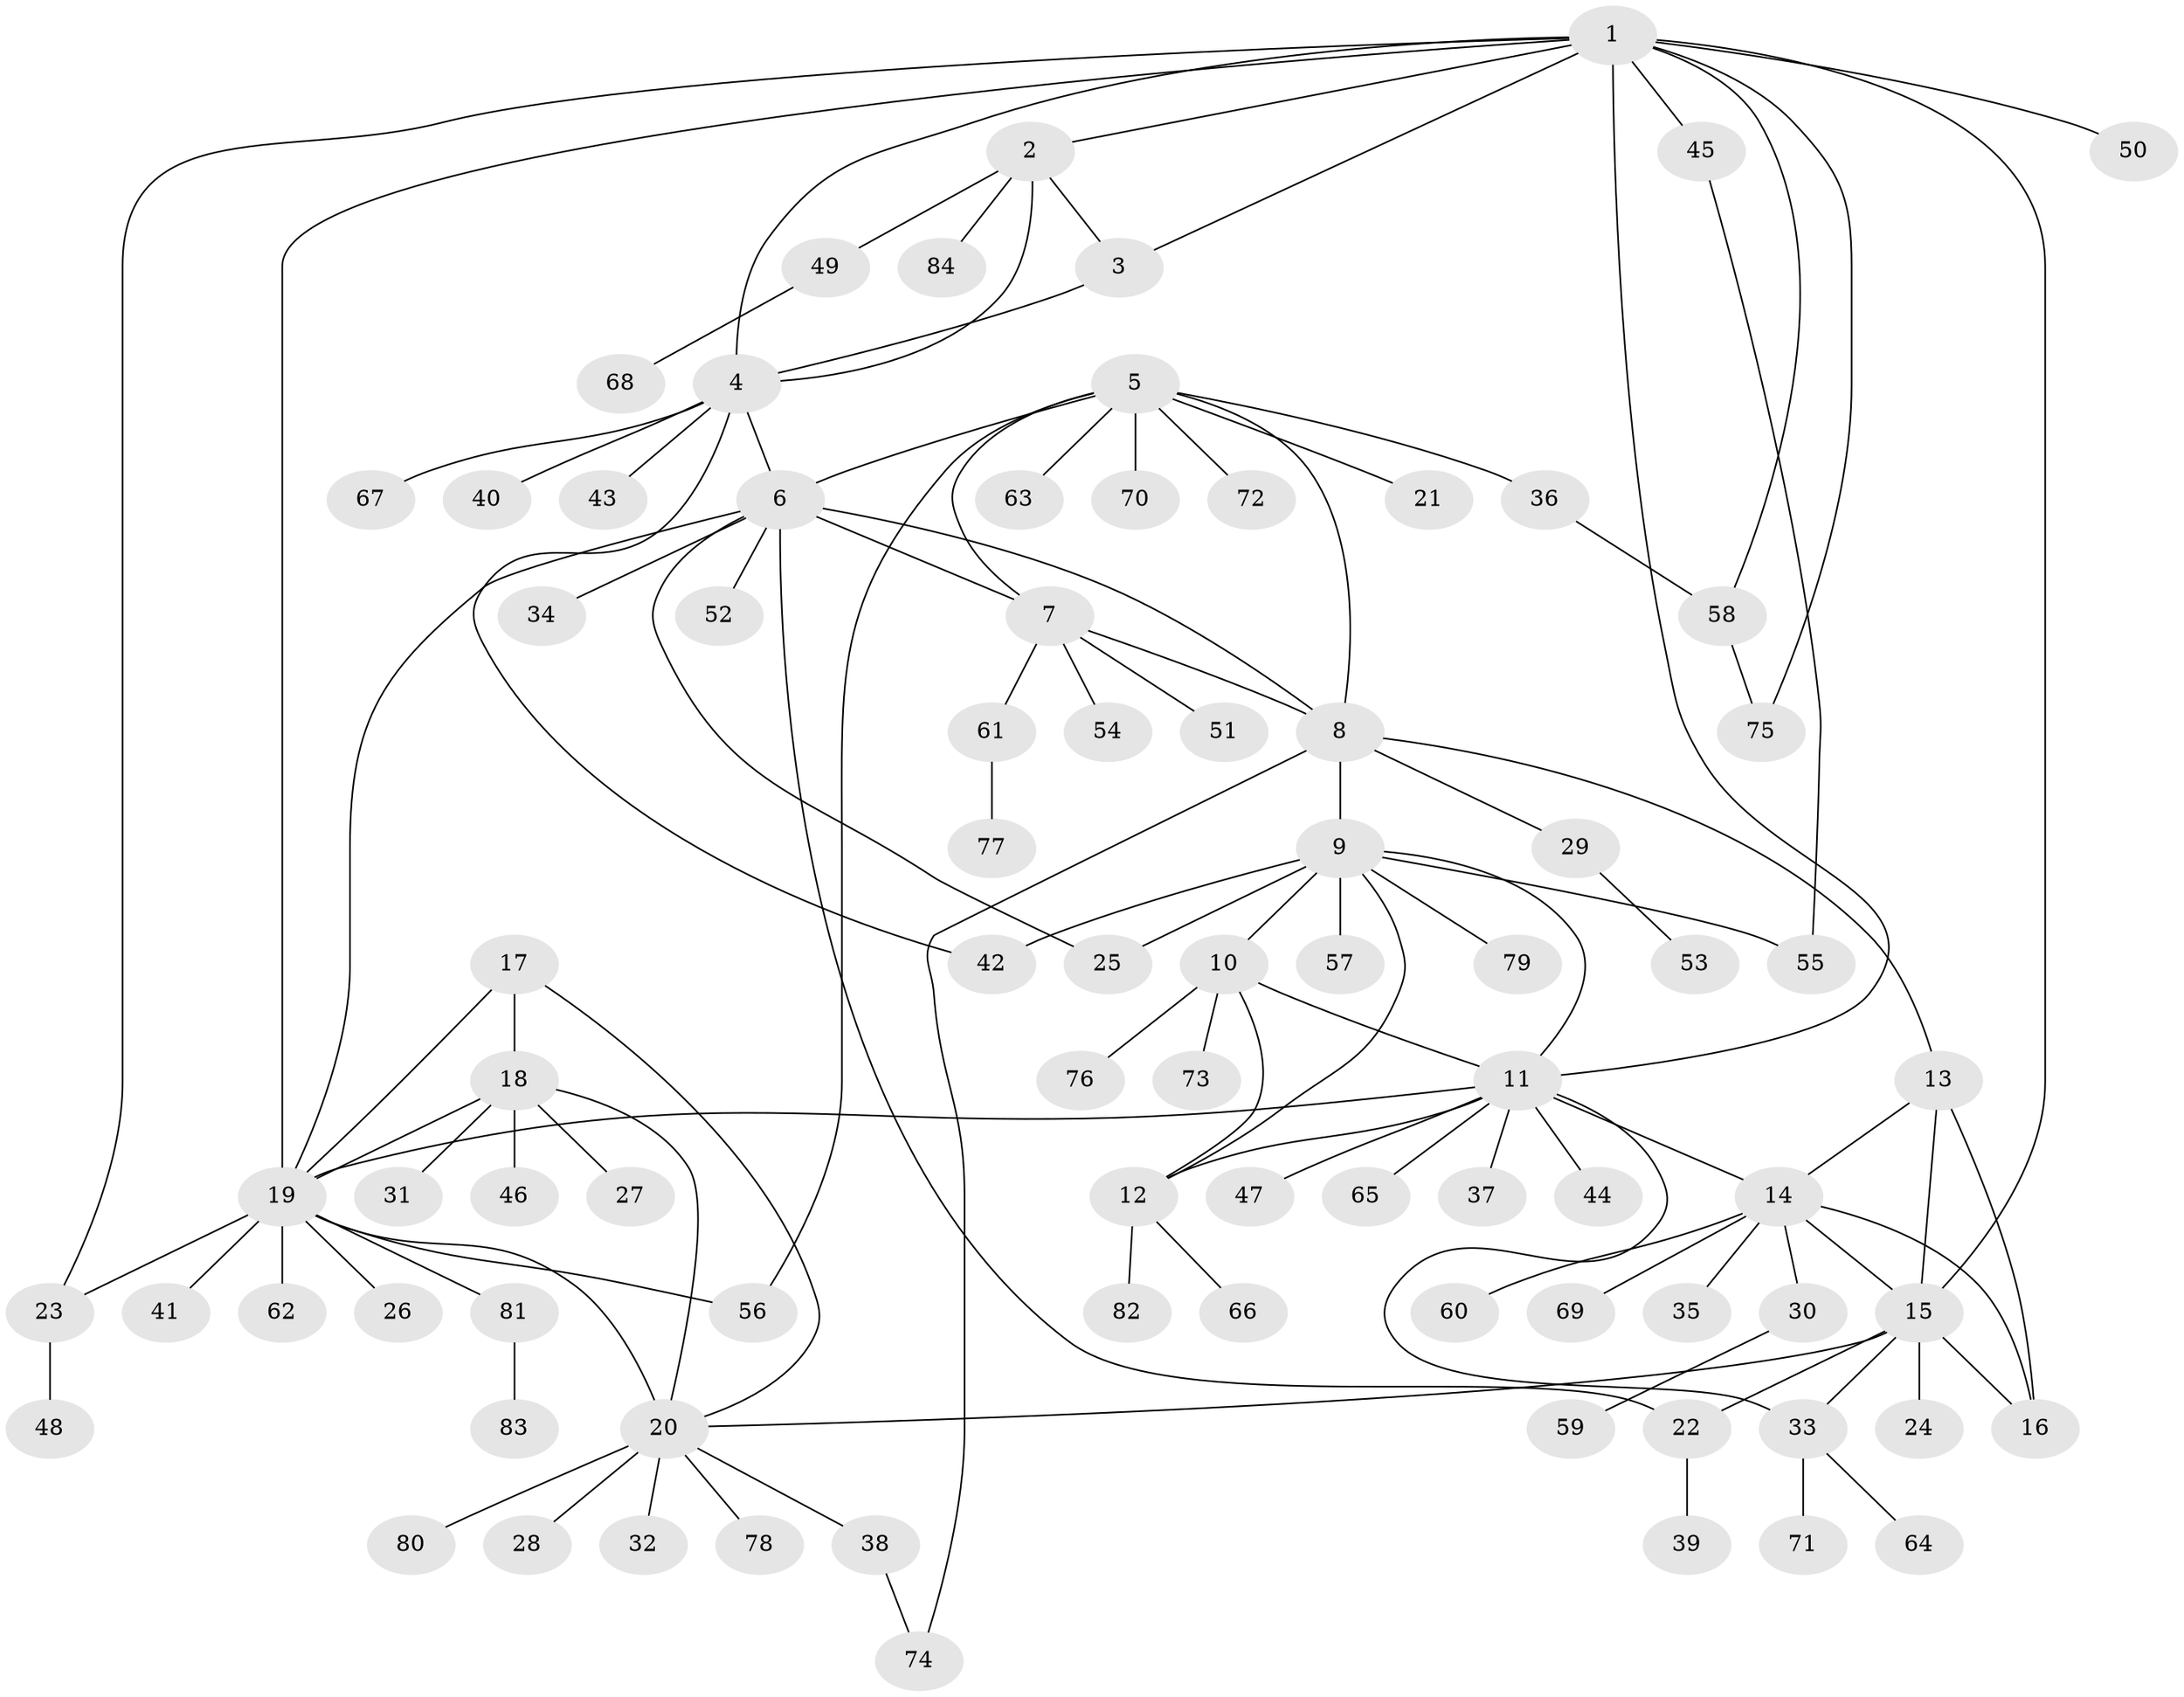 // Generated by graph-tools (version 1.1) at 2025/02/03/09/25 03:02:33]
// undirected, 84 vertices, 114 edges
graph export_dot {
graph [start="1"]
  node [color=gray90,style=filled];
  1;
  2;
  3;
  4;
  5;
  6;
  7;
  8;
  9;
  10;
  11;
  12;
  13;
  14;
  15;
  16;
  17;
  18;
  19;
  20;
  21;
  22;
  23;
  24;
  25;
  26;
  27;
  28;
  29;
  30;
  31;
  32;
  33;
  34;
  35;
  36;
  37;
  38;
  39;
  40;
  41;
  42;
  43;
  44;
  45;
  46;
  47;
  48;
  49;
  50;
  51;
  52;
  53;
  54;
  55;
  56;
  57;
  58;
  59;
  60;
  61;
  62;
  63;
  64;
  65;
  66;
  67;
  68;
  69;
  70;
  71;
  72;
  73;
  74;
  75;
  76;
  77;
  78;
  79;
  80;
  81;
  82;
  83;
  84;
  1 -- 2;
  1 -- 3;
  1 -- 4;
  1 -- 11;
  1 -- 15;
  1 -- 19;
  1 -- 23;
  1 -- 45;
  1 -- 50;
  1 -- 58;
  1 -- 75;
  2 -- 3;
  2 -- 4;
  2 -- 49;
  2 -- 84;
  3 -- 4;
  4 -- 6;
  4 -- 40;
  4 -- 42;
  4 -- 43;
  4 -- 67;
  5 -- 6;
  5 -- 7;
  5 -- 8;
  5 -- 21;
  5 -- 36;
  5 -- 56;
  5 -- 63;
  5 -- 70;
  5 -- 72;
  6 -- 7;
  6 -- 8;
  6 -- 19;
  6 -- 22;
  6 -- 25;
  6 -- 34;
  6 -- 52;
  7 -- 8;
  7 -- 51;
  7 -- 54;
  7 -- 61;
  8 -- 9;
  8 -- 13;
  8 -- 29;
  8 -- 74;
  9 -- 10;
  9 -- 11;
  9 -- 12;
  9 -- 25;
  9 -- 42;
  9 -- 55;
  9 -- 57;
  9 -- 79;
  10 -- 11;
  10 -- 12;
  10 -- 73;
  10 -- 76;
  11 -- 12;
  11 -- 14;
  11 -- 19;
  11 -- 33;
  11 -- 37;
  11 -- 44;
  11 -- 47;
  11 -- 65;
  12 -- 66;
  12 -- 82;
  13 -- 14;
  13 -- 15;
  13 -- 16;
  14 -- 15;
  14 -- 16;
  14 -- 30;
  14 -- 35;
  14 -- 60;
  14 -- 69;
  15 -- 16;
  15 -- 20;
  15 -- 22;
  15 -- 24;
  15 -- 33;
  17 -- 18;
  17 -- 19;
  17 -- 20;
  18 -- 19;
  18 -- 20;
  18 -- 27;
  18 -- 31;
  18 -- 46;
  19 -- 20;
  19 -- 23;
  19 -- 26;
  19 -- 41;
  19 -- 56;
  19 -- 62;
  19 -- 81;
  20 -- 28;
  20 -- 32;
  20 -- 38;
  20 -- 78;
  20 -- 80;
  22 -- 39;
  23 -- 48;
  29 -- 53;
  30 -- 59;
  33 -- 64;
  33 -- 71;
  36 -- 58;
  38 -- 74;
  45 -- 55;
  49 -- 68;
  58 -- 75;
  61 -- 77;
  81 -- 83;
}
